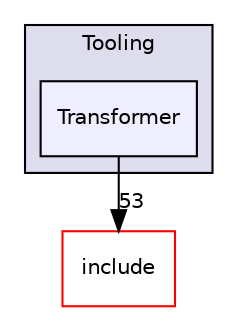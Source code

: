 digraph "lib/Tooling/Transformer" {
  bgcolor=transparent;
  compound=true
  node [ fontsize="10", fontname="Helvetica"];
  edge [ labelfontsize="10", labelfontname="Helvetica"];
  subgraph clusterdir_c4270fa7a06cd7372c7af2452fb3367e {
    graph [ bgcolor="#ddddee", pencolor="black", label="Tooling" fontname="Helvetica", fontsize="10", URL="dir_c4270fa7a06cd7372c7af2452fb3367e.html"]
  dir_76fbc48793cb2963eb21dfab11be1881 [shape=box, label="Transformer", style="filled", fillcolor="#eeeeff", pencolor="black", URL="dir_76fbc48793cb2963eb21dfab11be1881.html"];
  }
  dir_d44c64559bbebec7f509842c48db8b23 [shape=box label="include" color="red" URL="dir_d44c64559bbebec7f509842c48db8b23.html"];
  dir_76fbc48793cb2963eb21dfab11be1881->dir_d44c64559bbebec7f509842c48db8b23 [headlabel="53", labeldistance=1.5 headhref="dir_000070_000001.html"];
}
